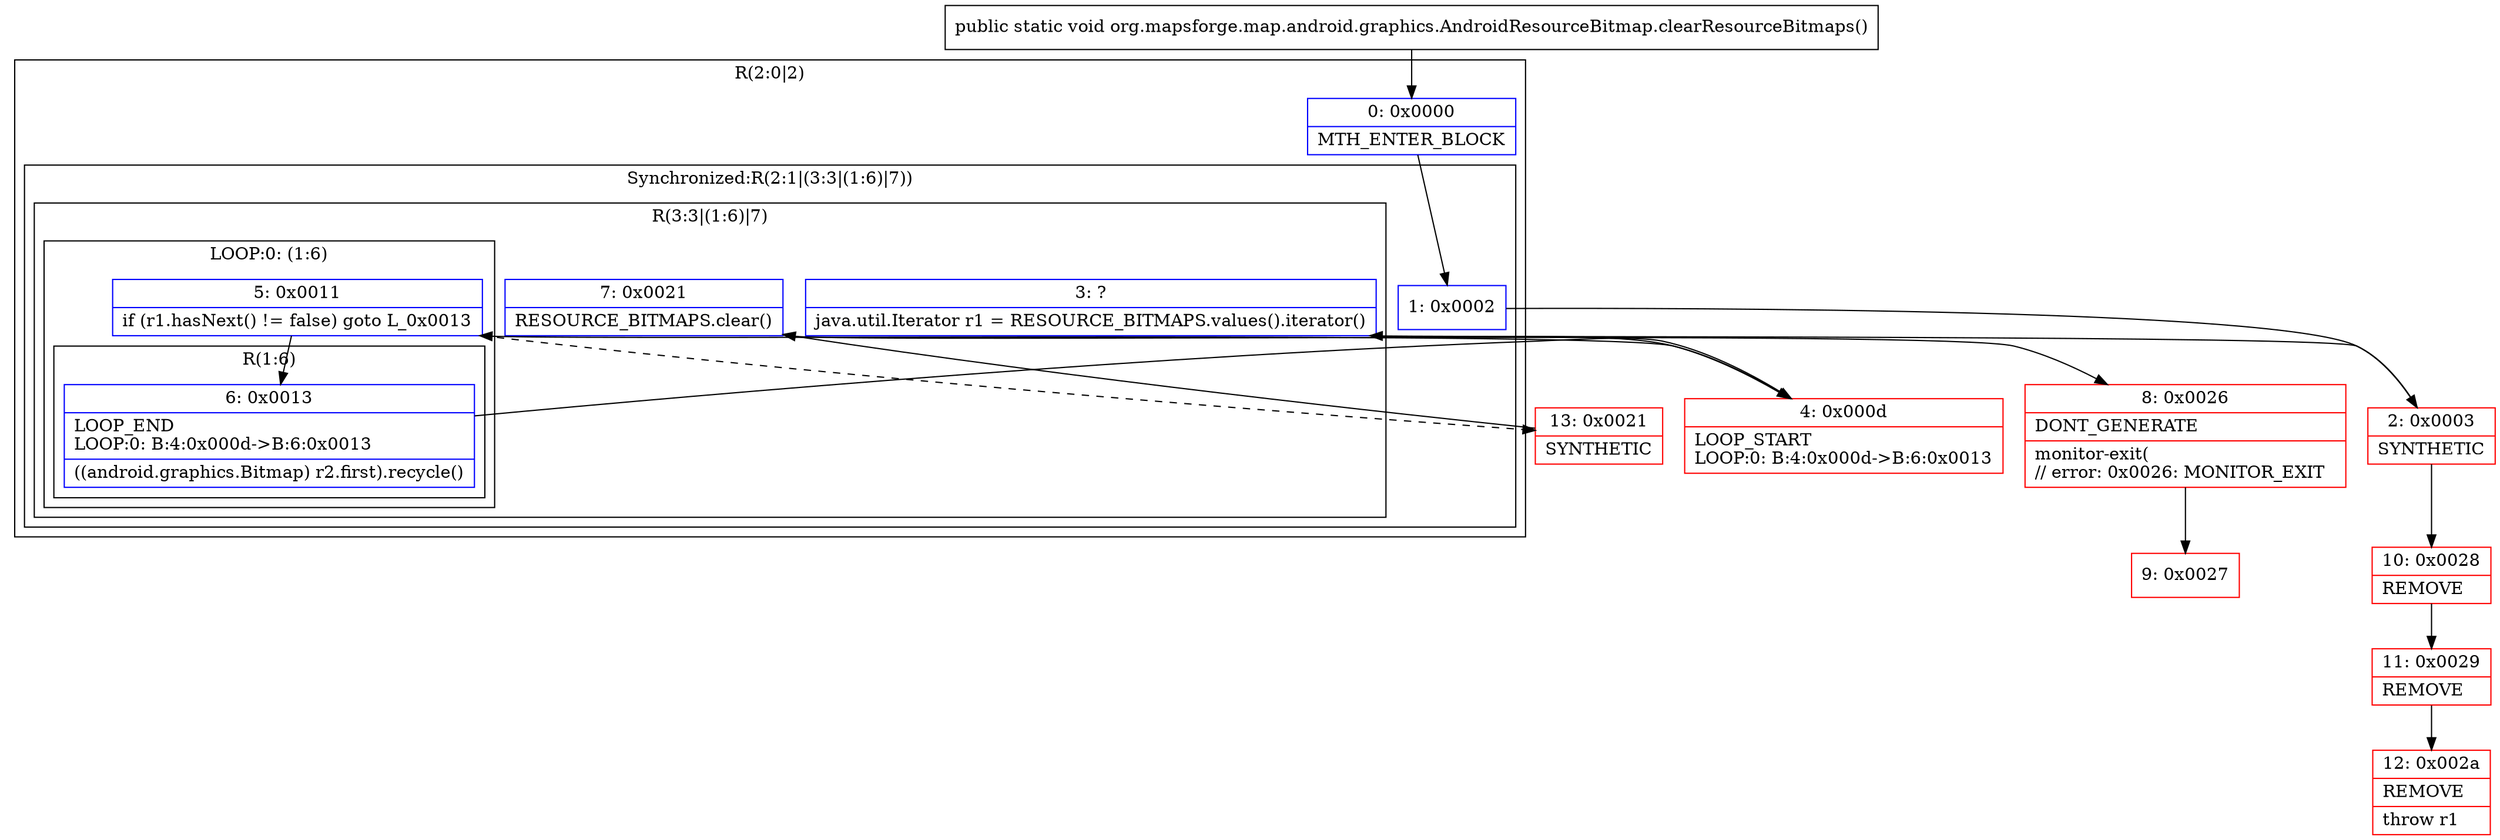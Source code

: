 digraph "CFG fororg.mapsforge.map.android.graphics.AndroidResourceBitmap.clearResourceBitmaps()V" {
subgraph cluster_Region_1790076953 {
label = "R(2:0|2)";
node [shape=record,color=blue];
Node_0 [shape=record,label="{0\:\ 0x0000|MTH_ENTER_BLOCK\l}"];
subgraph cluster_SynchronizedRegion_494535163 {
label = "Synchronized:R(2:1|(3:3|(1:6)|7))";
node [shape=record,color=blue];
Node_1 [shape=record,label="{1\:\ 0x0002}"];
subgraph cluster_Region_1613861824 {
label = "R(3:3|(1:6)|7)";
node [shape=record,color=blue];
Node_3 [shape=record,label="{3\:\ ?|java.util.Iterator r1 = RESOURCE_BITMAPS.values().iterator()\l}"];
subgraph cluster_LoopRegion_1431694177 {
label = "LOOP:0: (1:6)";
node [shape=record,color=blue];
Node_5 [shape=record,label="{5\:\ 0x0011|if (r1.hasNext() != false) goto L_0x0013\l}"];
subgraph cluster_Region_744403826 {
label = "R(1:6)";
node [shape=record,color=blue];
Node_6 [shape=record,label="{6\:\ 0x0013|LOOP_END\lLOOP:0: B:4:0x000d\-\>B:6:0x0013\l|((android.graphics.Bitmap) r2.first).recycle()\l}"];
}
}
Node_7 [shape=record,label="{7\:\ 0x0021|RESOURCE_BITMAPS.clear()\l}"];
}
}
}
Node_2 [shape=record,color=red,label="{2\:\ 0x0003|SYNTHETIC\l}"];
Node_4 [shape=record,color=red,label="{4\:\ 0x000d|LOOP_START\lLOOP:0: B:4:0x000d\-\>B:6:0x0013\l}"];
Node_8 [shape=record,color=red,label="{8\:\ 0x0026|DONT_GENERATE\l|monitor\-exit(\l\/\/ error: 0x0026: MONITOR_EXIT  \l}"];
Node_9 [shape=record,color=red,label="{9\:\ 0x0027}"];
Node_10 [shape=record,color=red,label="{10\:\ 0x0028|REMOVE\l}"];
Node_11 [shape=record,color=red,label="{11\:\ 0x0029|REMOVE\l}"];
Node_12 [shape=record,color=red,label="{12\:\ 0x002a|REMOVE\l|throw r1\l}"];
Node_13 [shape=record,color=red,label="{13\:\ 0x0021|SYNTHETIC\l}"];
MethodNode[shape=record,label="{public static void org.mapsforge.map.android.graphics.AndroidResourceBitmap.clearResourceBitmaps() }"];
MethodNode -> Node_0;
Node_0 -> Node_1;
Node_1 -> Node_2;
Node_3 -> Node_4;
Node_5 -> Node_6;
Node_5 -> Node_13[style=dashed];
Node_6 -> Node_4;
Node_7 -> Node_8;
Node_2 -> Node_3;
Node_2 -> Node_10;
Node_4 -> Node_5;
Node_8 -> Node_9;
Node_10 -> Node_11;
Node_11 -> Node_12;
Node_13 -> Node_7;
}

